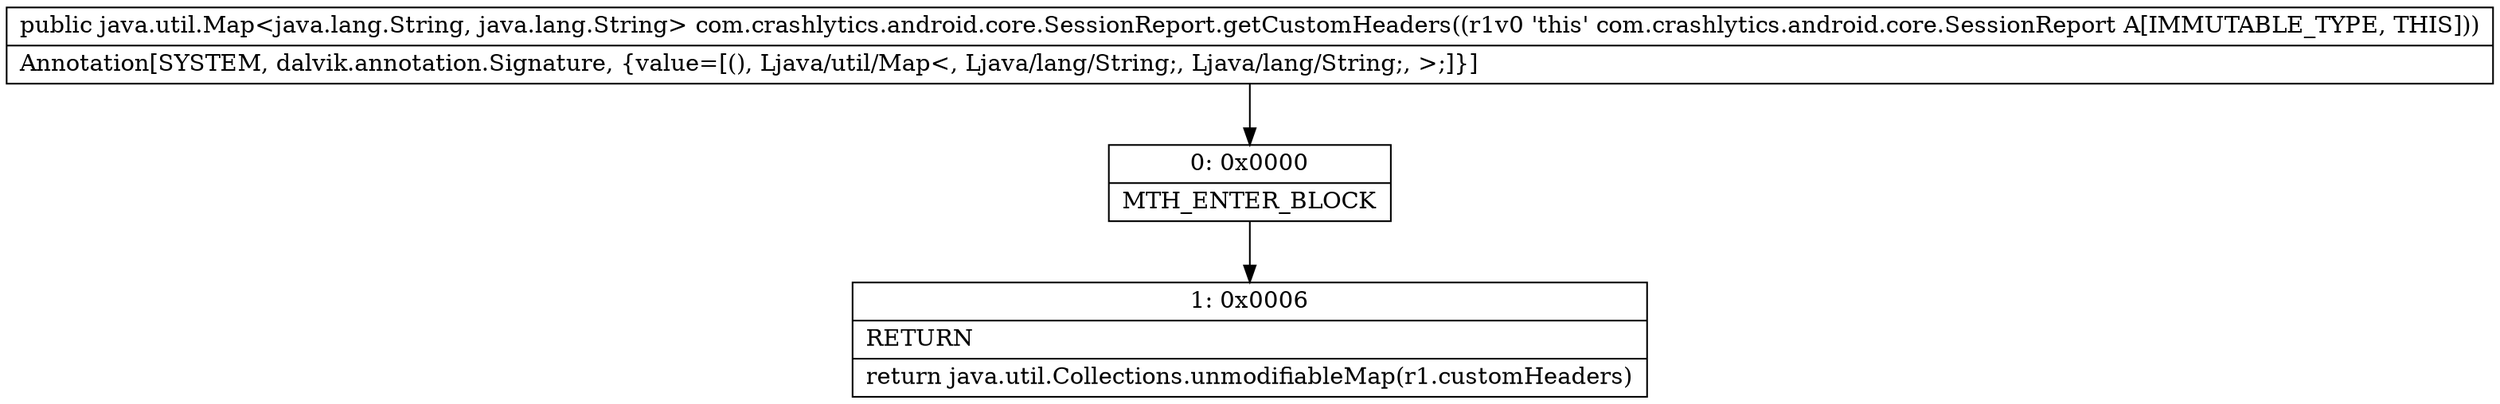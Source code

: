 digraph "CFG forcom.crashlytics.android.core.SessionReport.getCustomHeaders()Ljava\/util\/Map;" {
Node_0 [shape=record,label="{0\:\ 0x0000|MTH_ENTER_BLOCK\l}"];
Node_1 [shape=record,label="{1\:\ 0x0006|RETURN\l|return java.util.Collections.unmodifiableMap(r1.customHeaders)\l}"];
MethodNode[shape=record,label="{public java.util.Map\<java.lang.String, java.lang.String\> com.crashlytics.android.core.SessionReport.getCustomHeaders((r1v0 'this' com.crashlytics.android.core.SessionReport A[IMMUTABLE_TYPE, THIS]))  | Annotation[SYSTEM, dalvik.annotation.Signature, \{value=[(), Ljava\/util\/Map\<, Ljava\/lang\/String;, Ljava\/lang\/String;, \>;]\}]\l}"];
MethodNode -> Node_0;
Node_0 -> Node_1;
}

